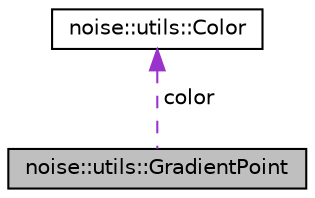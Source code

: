 digraph "noise::utils::GradientPoint"
{
  edge [fontname="Helvetica",fontsize="10",labelfontname="Helvetica",labelfontsize="10"];
  node [fontname="Helvetica",fontsize="10",shape=record];
  Node1 [label="noise::utils::GradientPoint",height=0.2,width=0.4,color="black", fillcolor="grey75", style="filled" fontcolor="black"];
  Node2 -> Node1 [dir="back",color="darkorchid3",fontsize="10",style="dashed",label=" color" ,fontname="Helvetica"];
  Node2 [label="noise::utils::Color",height=0.2,width=0.4,color="black", fillcolor="white", style="filled",URL="$classnoise_1_1utils_1_1_color.html"];
}
